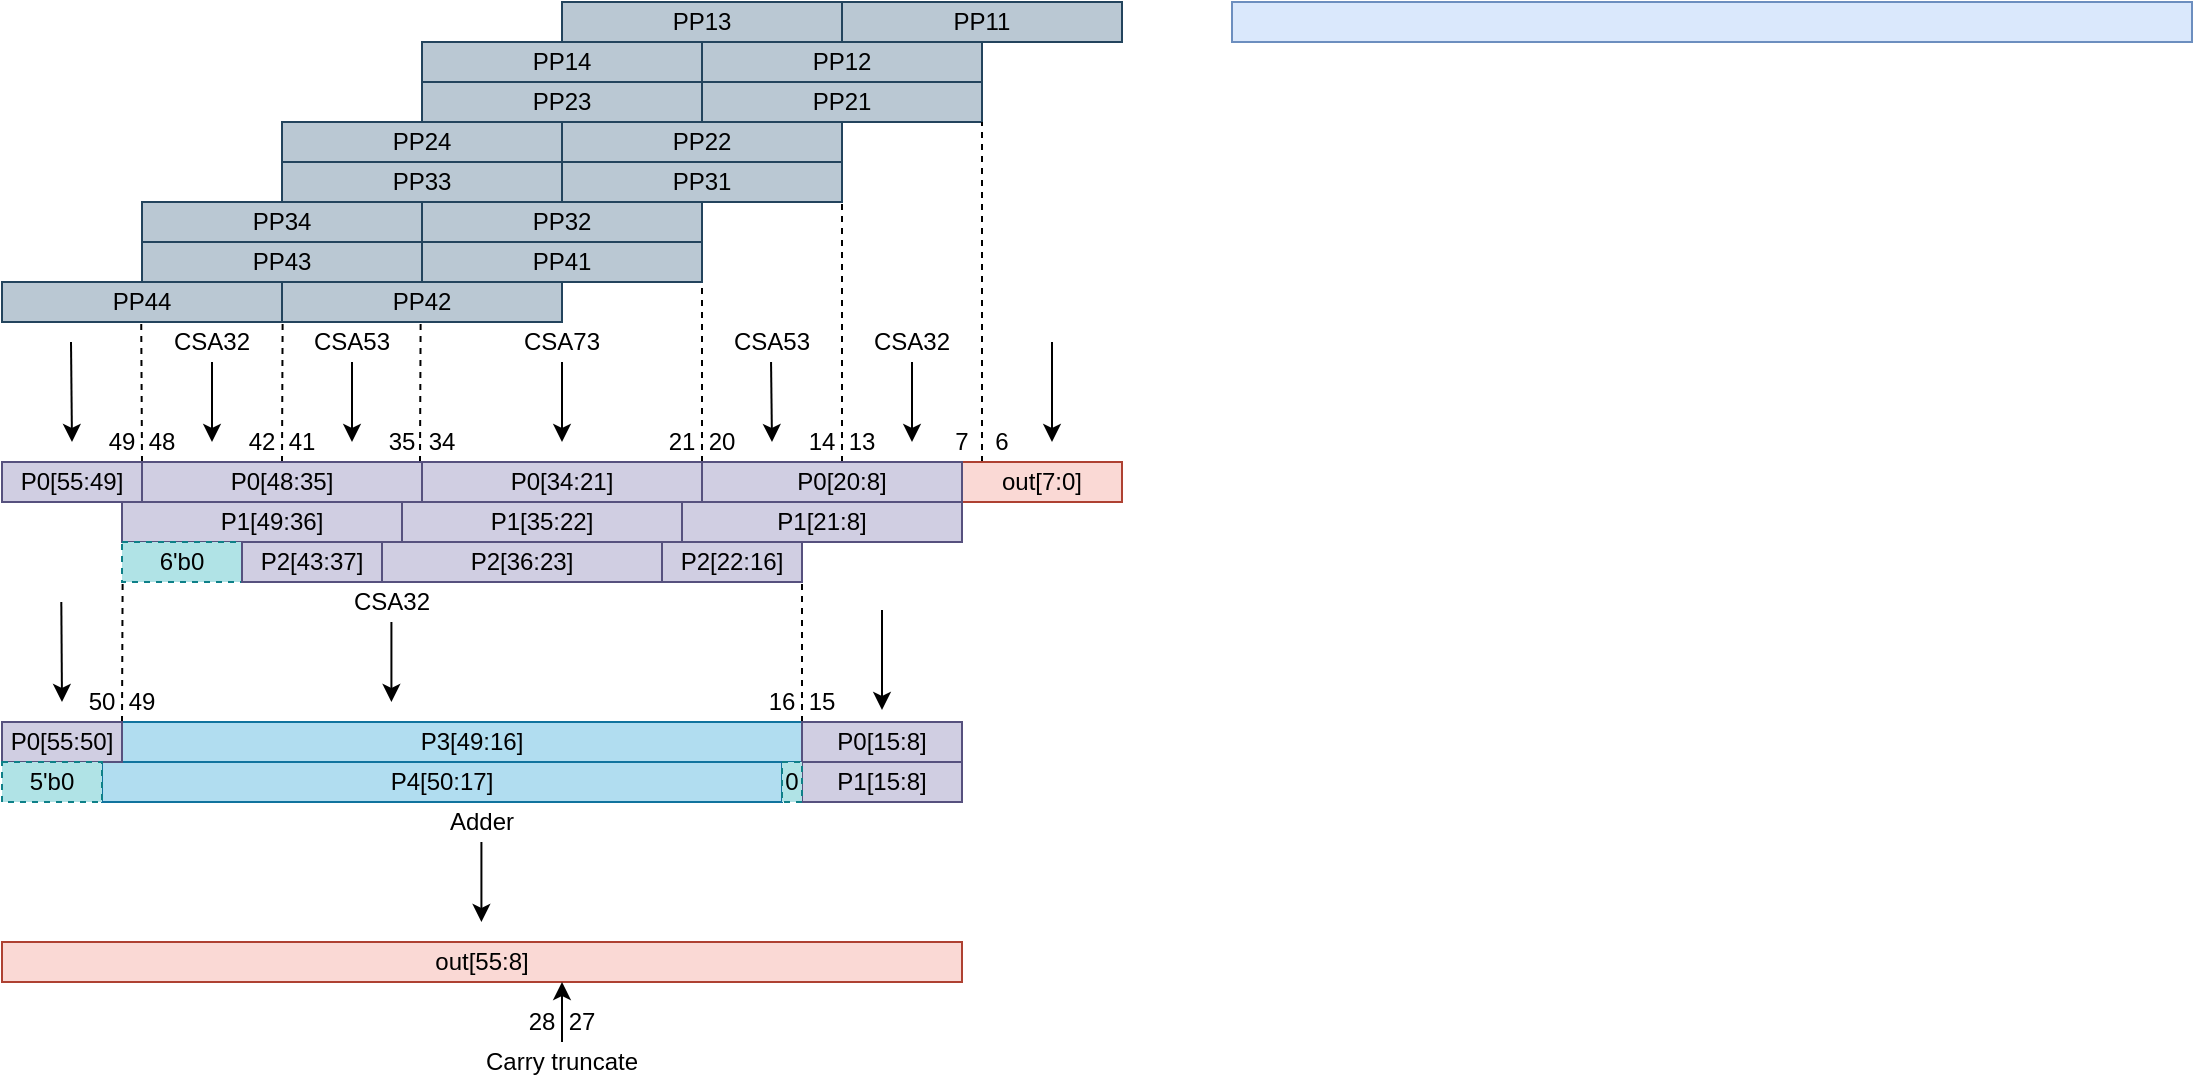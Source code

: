 <mxfile version="13.9.9" type="device"><diagram id="0bR8Zc0k6dtapgLDcP7-" name="第 1 页"><mxGraphModel dx="749" dy="583" grid="1" gridSize="10" guides="1" tooltips="1" connect="1" arrows="1" fold="1" page="1" pageScale="1" pageWidth="1169" pageHeight="827" math="0" shadow="0"><root><mxCell id="0"/><mxCell id="1" parent="0"/><mxCell id="ZTqUE71WVilu3nKMxAqQ-1" value="" style="rounded=0;whiteSpace=wrap;html=1;fillColor=#bac8d3;strokeColor=#23445d;" parent="1" vertex="1"><mxGeometry x="445" y="144" width="140" height="20" as="geometry"/></mxCell><mxCell id="ZTqUE71WVilu3nKMxAqQ-2" value="" style="rounded=0;whiteSpace=wrap;html=1;fillColor=#bac8d3;strokeColor=#23445d;" parent="1" vertex="1"><mxGeometry x="305" y="144" width="140" height="20" as="geometry"/></mxCell><mxCell id="ZTqUE71WVilu3nKMxAqQ-17" value="" style="rounded=0;whiteSpace=wrap;html=1;fillColor=#bac8d3;strokeColor=#23445d;" parent="1" vertex="1"><mxGeometry x="375" y="164" width="140" height="20" as="geometry"/></mxCell><mxCell id="ZTqUE71WVilu3nKMxAqQ-18" value="" style="rounded=0;whiteSpace=wrap;html=1;fillColor=#bac8d3;strokeColor=#23445d;" parent="1" vertex="1"><mxGeometry x="235" y="164" width="140" height="20" as="geometry"/></mxCell><mxCell id="ZTqUE71WVilu3nKMxAqQ-19" value="" style="rounded=0;whiteSpace=wrap;html=1;fillColor=#bac8d3;strokeColor=#23445d;" parent="1" vertex="1"><mxGeometry x="375" y="184" width="140" height="20" as="geometry"/></mxCell><mxCell id="ZTqUE71WVilu3nKMxAqQ-20" value="" style="rounded=0;whiteSpace=wrap;html=1;fillColor=#bac8d3;strokeColor=#23445d;" parent="1" vertex="1"><mxGeometry x="235" y="184" width="140" height="20" as="geometry"/></mxCell><mxCell id="ZTqUE71WVilu3nKMxAqQ-21" value="" style="rounded=0;whiteSpace=wrap;html=1;fillColor=#bac8d3;strokeColor=#23445d;" parent="1" vertex="1"><mxGeometry x="305" y="204" width="140" height="20" as="geometry"/></mxCell><mxCell id="ZTqUE71WVilu3nKMxAqQ-22" value="" style="rounded=0;whiteSpace=wrap;html=1;fillColor=#bac8d3;strokeColor=#23445d;" parent="1" vertex="1"><mxGeometry x="165" y="204" width="140" height="20" as="geometry"/></mxCell><mxCell id="ZTqUE71WVilu3nKMxAqQ-23" value="" style="rounded=0;whiteSpace=wrap;html=1;fillColor=#bac8d3;strokeColor=#23445d;" parent="1" vertex="1"><mxGeometry x="305" y="224" width="140" height="20" as="geometry"/></mxCell><mxCell id="ZTqUE71WVilu3nKMxAqQ-24" value="" style="rounded=0;whiteSpace=wrap;html=1;fillColor=#bac8d3;strokeColor=#23445d;" parent="1" vertex="1"><mxGeometry x="165" y="224" width="140" height="20" as="geometry"/></mxCell><mxCell id="ZTqUE71WVilu3nKMxAqQ-25" value="" style="rounded=0;whiteSpace=wrap;html=1;fillColor=#bac8d3;strokeColor=#23445d;" parent="1" vertex="1"><mxGeometry x="235" y="244" width="140" height="20" as="geometry"/></mxCell><mxCell id="ZTqUE71WVilu3nKMxAqQ-26" value="" style="rounded=0;whiteSpace=wrap;html=1;fillColor=#bac8d3;strokeColor=#23445d;" parent="1" vertex="1"><mxGeometry x="95" y="244" width="140" height="20" as="geometry"/></mxCell><mxCell id="ZTqUE71WVilu3nKMxAqQ-27" value="" style="rounded=0;whiteSpace=wrap;html=1;fillColor=#bac8d3;strokeColor=#23445d;" parent="1" vertex="1"><mxGeometry x="235" y="264" width="140" height="20" as="geometry"/></mxCell><mxCell id="ZTqUE71WVilu3nKMxAqQ-28" value="" style="rounded=0;whiteSpace=wrap;html=1;fillColor=#bac8d3;strokeColor=#23445d;" parent="1" vertex="1"><mxGeometry x="95" y="264" width="140" height="20" as="geometry"/></mxCell><mxCell id="ZTqUE71WVilu3nKMxAqQ-29" value="" style="rounded=0;whiteSpace=wrap;html=1;fillColor=#bac8d3;strokeColor=#23445d;" parent="1" vertex="1"><mxGeometry x="165" y="284" width="140" height="20" as="geometry"/></mxCell><mxCell id="ZTqUE71WVilu3nKMxAqQ-30" value="" style="rounded=0;whiteSpace=wrap;html=1;fillColor=#bac8d3;strokeColor=#23445d;" parent="1" vertex="1"><mxGeometry x="25" y="284" width="140" height="20" as="geometry"/></mxCell><mxCell id="ZTqUE71WVilu3nKMxAqQ-31" value="PP11" style="text;html=1;strokeColor=none;fillColor=none;align=center;verticalAlign=middle;whiteSpace=wrap;rounded=0;" parent="1" vertex="1"><mxGeometry x="495" y="144" width="40" height="20" as="geometry"/></mxCell><mxCell id="ZTqUE71WVilu3nKMxAqQ-32" value="PP13" style="text;html=1;strokeColor=none;fillColor=none;align=center;verticalAlign=middle;whiteSpace=wrap;rounded=0;" parent="1" vertex="1"><mxGeometry x="355" y="144" width="40" height="20" as="geometry"/></mxCell><mxCell id="ZTqUE71WVilu3nKMxAqQ-33" value="PP12" style="text;html=1;strokeColor=none;fillColor=none;align=center;verticalAlign=middle;whiteSpace=wrap;rounded=0;" parent="1" vertex="1"><mxGeometry x="425" y="164" width="40" height="20" as="geometry"/></mxCell><mxCell id="ZTqUE71WVilu3nKMxAqQ-34" value="PP14" style="text;html=1;strokeColor=none;fillColor=none;align=center;verticalAlign=middle;whiteSpace=wrap;rounded=0;" parent="1" vertex="1"><mxGeometry x="285" y="164" width="40" height="20" as="geometry"/></mxCell><mxCell id="ZTqUE71WVilu3nKMxAqQ-35" value="PP21" style="text;html=1;strokeColor=none;fillColor=none;align=center;verticalAlign=middle;whiteSpace=wrap;rounded=0;" parent="1" vertex="1"><mxGeometry x="425" y="184" width="40" height="20" as="geometry"/></mxCell><mxCell id="ZTqUE71WVilu3nKMxAqQ-36" value="PP23" style="text;html=1;strokeColor=none;fillColor=none;align=center;verticalAlign=middle;whiteSpace=wrap;rounded=0;" parent="1" vertex="1"><mxGeometry x="285" y="184" width="40" height="20" as="geometry"/></mxCell><mxCell id="ZTqUE71WVilu3nKMxAqQ-37" value="PP22" style="text;html=1;strokeColor=none;fillColor=none;align=center;verticalAlign=middle;whiteSpace=wrap;rounded=0;" parent="1" vertex="1"><mxGeometry x="355" y="204" width="40" height="20" as="geometry"/></mxCell><mxCell id="ZTqUE71WVilu3nKMxAqQ-38" value="PP24" style="text;html=1;strokeColor=none;fillColor=none;align=center;verticalAlign=middle;whiteSpace=wrap;rounded=0;" parent="1" vertex="1"><mxGeometry x="215" y="204" width="40" height="20" as="geometry"/></mxCell><mxCell id="ZTqUE71WVilu3nKMxAqQ-39" value="PP31" style="text;html=1;strokeColor=none;fillColor=none;align=center;verticalAlign=middle;whiteSpace=wrap;rounded=0;" parent="1" vertex="1"><mxGeometry x="355" y="224" width="40" height="20" as="geometry"/></mxCell><mxCell id="ZTqUE71WVilu3nKMxAqQ-40" value="PP33" style="text;html=1;strokeColor=none;fillColor=none;align=center;verticalAlign=middle;whiteSpace=wrap;rounded=0;" parent="1" vertex="1"><mxGeometry x="215" y="224" width="40" height="20" as="geometry"/></mxCell><mxCell id="ZTqUE71WVilu3nKMxAqQ-41" value="PP32" style="text;html=1;strokeColor=none;fillColor=none;align=center;verticalAlign=middle;whiteSpace=wrap;rounded=0;" parent="1" vertex="1"><mxGeometry x="285" y="244" width="40" height="20" as="geometry"/></mxCell><mxCell id="ZTqUE71WVilu3nKMxAqQ-42" value="PP34" style="text;html=1;strokeColor=none;fillColor=none;align=center;verticalAlign=middle;whiteSpace=wrap;rounded=0;" parent="1" vertex="1"><mxGeometry x="145" y="244" width="40" height="20" as="geometry"/></mxCell><mxCell id="ZTqUE71WVilu3nKMxAqQ-43" value="PP41" style="text;html=1;strokeColor=none;fillColor=none;align=center;verticalAlign=middle;whiteSpace=wrap;rounded=0;" parent="1" vertex="1"><mxGeometry x="285" y="264" width="40" height="20" as="geometry"/></mxCell><mxCell id="ZTqUE71WVilu3nKMxAqQ-44" value="PP43" style="text;html=1;strokeColor=none;fillColor=none;align=center;verticalAlign=middle;whiteSpace=wrap;rounded=0;" parent="1" vertex="1"><mxGeometry x="145" y="264" width="40" height="20" as="geometry"/></mxCell><mxCell id="ZTqUE71WVilu3nKMxAqQ-45" value="PP42" style="text;html=1;strokeColor=none;fillColor=none;align=center;verticalAlign=middle;whiteSpace=wrap;rounded=0;" parent="1" vertex="1"><mxGeometry x="215" y="284" width="40" height="20" as="geometry"/></mxCell><mxCell id="ZTqUE71WVilu3nKMxAqQ-46" value="PP44" style="text;html=1;strokeColor=none;fillColor=none;align=center;verticalAlign=middle;whiteSpace=wrap;rounded=0;" parent="1" vertex="1"><mxGeometry x="75" y="284" width="40" height="20" as="geometry"/></mxCell><mxCell id="ZTqUE71WVilu3nKMxAqQ-47" value="" style="endArrow=classic;html=1;" parent="1" edge="1"><mxGeometry width="50" height="50" relative="1" as="geometry"><mxPoint x="305" y="324" as="sourcePoint"/><mxPoint x="305" y="364" as="targetPoint"/></mxGeometry></mxCell><mxCell id="ZTqUE71WVilu3nKMxAqQ-48" value="" style="endArrow=none;dashed=1;html=1;" parent="1" edge="1"><mxGeometry width="50" height="50" relative="1" as="geometry"><mxPoint x="515" y="374" as="sourcePoint"/><mxPoint x="515" y="204" as="targetPoint"/></mxGeometry></mxCell><mxCell id="ZTqUE71WVilu3nKMxAqQ-49" value="" style="endArrow=none;dashed=1;html=1;" parent="1" edge="1"><mxGeometry width="50" height="50" relative="1" as="geometry"><mxPoint x="445" y="374" as="sourcePoint"/><mxPoint x="445" y="244" as="targetPoint"/></mxGeometry></mxCell><mxCell id="ZTqUE71WVilu3nKMxAqQ-50" value="" style="endArrow=none;dashed=1;html=1;" parent="1" edge="1"><mxGeometry width="50" height="50" relative="1" as="geometry"><mxPoint x="375" y="374" as="sourcePoint"/><mxPoint x="375" y="284" as="targetPoint"/></mxGeometry></mxCell><mxCell id="ZTqUE71WVilu3nKMxAqQ-51" value="" style="endArrow=none;dashed=1;html=1;" parent="1" edge="1"><mxGeometry width="50" height="50" relative="1" as="geometry"><mxPoint x="234" y="374" as="sourcePoint"/><mxPoint x="234.31" y="304" as="targetPoint"/></mxGeometry></mxCell><mxCell id="ZTqUE71WVilu3nKMxAqQ-53" value="" style="endArrow=none;dashed=1;html=1;" parent="1" edge="1"><mxGeometry width="50" height="50" relative="1" as="geometry"><mxPoint x="165" y="374" as="sourcePoint"/><mxPoint x="165.31" y="304" as="targetPoint"/></mxGeometry></mxCell><mxCell id="ZTqUE71WVilu3nKMxAqQ-54" value="" style="endArrow=none;dashed=1;html=1;" parent="1" edge="1"><mxGeometry width="50" height="50" relative="1" as="geometry"><mxPoint x="95" y="374" as="sourcePoint"/><mxPoint x="94.62" y="304" as="targetPoint"/></mxGeometry></mxCell><mxCell id="ZTqUE71WVilu3nKMxAqQ-55" value="" style="rounded=0;whiteSpace=wrap;html=1;fillColor=#fad9d5;strokeColor=#ae4132;" parent="1" vertex="1"><mxGeometry x="505" y="374" width="80" height="20" as="geometry"/></mxCell><mxCell id="ZTqUE71WVilu3nKMxAqQ-56" value="6" style="text;html=1;strokeColor=none;fillColor=none;align=center;verticalAlign=middle;whiteSpace=wrap;rounded=0;" parent="1" vertex="1"><mxGeometry x="515" y="354" width="20" height="20" as="geometry"/></mxCell><mxCell id="ZTqUE71WVilu3nKMxAqQ-57" value="7" style="text;html=1;strokeColor=none;fillColor=none;align=center;verticalAlign=middle;whiteSpace=wrap;rounded=0;" parent="1" vertex="1"><mxGeometry x="495" y="354" width="20" height="20" as="geometry"/></mxCell><mxCell id="ZTqUE71WVilu3nKMxAqQ-59" value="13" style="text;html=1;strokeColor=none;fillColor=none;align=center;verticalAlign=middle;whiteSpace=wrap;rounded=0;" parent="1" vertex="1"><mxGeometry x="445" y="354" width="20" height="20" as="geometry"/></mxCell><mxCell id="ZTqUE71WVilu3nKMxAqQ-60" value="14" style="text;html=1;strokeColor=none;fillColor=none;align=center;verticalAlign=middle;whiteSpace=wrap;rounded=0;" parent="1" vertex="1"><mxGeometry x="425" y="354" width="20" height="20" as="geometry"/></mxCell><mxCell id="ZTqUE71WVilu3nKMxAqQ-61" value="20" style="text;html=1;strokeColor=none;fillColor=none;align=center;verticalAlign=middle;whiteSpace=wrap;rounded=0;" parent="1" vertex="1"><mxGeometry x="375" y="354" width="20" height="20" as="geometry"/></mxCell><mxCell id="ZTqUE71WVilu3nKMxAqQ-62" value="21" style="text;html=1;strokeColor=none;fillColor=none;align=center;verticalAlign=middle;whiteSpace=wrap;rounded=0;" parent="1" vertex="1"><mxGeometry x="355" y="354" width="20" height="20" as="geometry"/></mxCell><mxCell id="ZTqUE71WVilu3nKMxAqQ-65" value="34" style="text;html=1;strokeColor=none;fillColor=none;align=center;verticalAlign=middle;whiteSpace=wrap;rounded=0;" parent="1" vertex="1"><mxGeometry x="235" y="354" width="20" height="20" as="geometry"/></mxCell><mxCell id="ZTqUE71WVilu3nKMxAqQ-66" value="35" style="text;html=1;strokeColor=none;fillColor=none;align=center;verticalAlign=middle;whiteSpace=wrap;rounded=0;" parent="1" vertex="1"><mxGeometry x="215" y="354" width="20" height="20" as="geometry"/></mxCell><mxCell id="ZTqUE71WVilu3nKMxAqQ-67" value="41" style="text;html=1;strokeColor=none;fillColor=none;align=center;verticalAlign=middle;whiteSpace=wrap;rounded=0;" parent="1" vertex="1"><mxGeometry x="165" y="354" width="20" height="20" as="geometry"/></mxCell><mxCell id="ZTqUE71WVilu3nKMxAqQ-68" value="42" style="text;html=1;strokeColor=none;fillColor=none;align=center;verticalAlign=middle;whiteSpace=wrap;rounded=0;" parent="1" vertex="1"><mxGeometry x="145" y="354" width="20" height="20" as="geometry"/></mxCell><mxCell id="ZTqUE71WVilu3nKMxAqQ-69" value="48" style="text;html=1;strokeColor=none;fillColor=none;align=center;verticalAlign=middle;whiteSpace=wrap;rounded=0;" parent="1" vertex="1"><mxGeometry x="95" y="354" width="20" height="20" as="geometry"/></mxCell><mxCell id="ZTqUE71WVilu3nKMxAqQ-70" value="49" style="text;html=1;strokeColor=none;fillColor=none;align=center;verticalAlign=middle;whiteSpace=wrap;rounded=0;" parent="1" vertex="1"><mxGeometry x="75" y="354" width="20" height="20" as="geometry"/></mxCell><mxCell id="ZTqUE71WVilu3nKMxAqQ-71" value="" style="rounded=0;whiteSpace=wrap;html=1;fillColor=#d0cee2;strokeColor=#56517e;" parent="1" vertex="1"><mxGeometry x="375" y="374" width="130" height="20" as="geometry"/></mxCell><mxCell id="ZTqUE71WVilu3nKMxAqQ-72" value="" style="rounded=0;whiteSpace=wrap;html=1;fillColor=#d0cee2;strokeColor=#56517e;" parent="1" vertex="1"><mxGeometry x="235" y="374" width="140" height="20" as="geometry"/></mxCell><mxCell id="ZTqUE71WVilu3nKMxAqQ-73" value="" style="rounded=0;whiteSpace=wrap;html=1;fillColor=#d0cee2;strokeColor=#56517e;" parent="1" vertex="1"><mxGeometry x="365" y="394" width="140" height="20" as="geometry"/></mxCell><mxCell id="ZTqUE71WVilu3nKMxAqQ-74" value="" style="rounded=0;whiteSpace=wrap;html=1;fillColor=#d0cee2;strokeColor=#56517e;" parent="1" vertex="1"><mxGeometry x="225" y="394" width="140" height="20" as="geometry"/></mxCell><mxCell id="ZTqUE71WVilu3nKMxAqQ-75" value="" style="rounded=0;whiteSpace=wrap;html=1;fillColor=#d0cee2;strokeColor=#56517e;" parent="1" vertex="1"><mxGeometry x="215" y="414" width="140" height="20" as="geometry"/></mxCell><mxCell id="ZTqUE71WVilu3nKMxAqQ-76" value="" style="rounded=0;whiteSpace=wrap;html=1;fillColor=#d0cee2;strokeColor=#56517e;" parent="1" vertex="1"><mxGeometry x="95" y="374" width="140" height="20" as="geometry"/></mxCell><mxCell id="ZTqUE71WVilu3nKMxAqQ-77" value="" style="rounded=0;whiteSpace=wrap;html=1;fillColor=#d0cee2;strokeColor=#56517e;" parent="1" vertex="1"><mxGeometry x="85" y="394" width="140" height="20" as="geometry"/></mxCell><mxCell id="ZTqUE71WVilu3nKMxAqQ-78" value="" style="rounded=0;whiteSpace=wrap;html=1;fillColor=#d0cee2;strokeColor=#56517e;" parent="1" vertex="1"><mxGeometry x="25" y="374" width="70" height="20" as="geometry"/></mxCell><mxCell id="ZTqUE71WVilu3nKMxAqQ-79" value="CSA73" style="text;html=1;strokeColor=none;fillColor=none;align=center;verticalAlign=middle;whiteSpace=wrap;rounded=0;" parent="1" vertex="1"><mxGeometry x="285" y="304" width="40" height="20" as="geometry"/></mxCell><mxCell id="ZTqUE71WVilu3nKMxAqQ-80" value="" style="endArrow=classic;html=1;" parent="1" edge="1"><mxGeometry width="50" height="50" relative="1" as="geometry"><mxPoint x="409.52" y="324" as="sourcePoint"/><mxPoint x="410" y="364" as="targetPoint"/></mxGeometry></mxCell><mxCell id="ZTqUE71WVilu3nKMxAqQ-81" value="CSA53" style="text;html=1;strokeColor=none;fillColor=none;align=center;verticalAlign=middle;whiteSpace=wrap;rounded=0;" parent="1" vertex="1"><mxGeometry x="390" y="304" width="40" height="20" as="geometry"/></mxCell><mxCell id="ZTqUE71WVilu3nKMxAqQ-82" value="" style="endArrow=classic;html=1;" parent="1" edge="1"><mxGeometry width="50" height="50" relative="1" as="geometry"><mxPoint x="200" y="324" as="sourcePoint"/><mxPoint x="200" y="364" as="targetPoint"/></mxGeometry></mxCell><mxCell id="ZTqUE71WVilu3nKMxAqQ-83" value="CSA53" style="text;html=1;strokeColor=none;fillColor=none;align=center;verticalAlign=middle;whiteSpace=wrap;rounded=0;" parent="1" vertex="1"><mxGeometry x="180" y="304" width="40" height="20" as="geometry"/></mxCell><mxCell id="ZTqUE71WVilu3nKMxAqQ-84" value="" style="endArrow=classic;html=1;" parent="1" edge="1"><mxGeometry width="50" height="50" relative="1" as="geometry"><mxPoint x="480" y="324" as="sourcePoint"/><mxPoint x="480" y="364" as="targetPoint"/></mxGeometry></mxCell><mxCell id="ZTqUE71WVilu3nKMxAqQ-85" value="CSA32" style="text;html=1;strokeColor=none;fillColor=none;align=center;verticalAlign=middle;whiteSpace=wrap;rounded=0;" parent="1" vertex="1"><mxGeometry x="460" y="304" width="40" height="20" as="geometry"/></mxCell><mxCell id="ZTqUE71WVilu3nKMxAqQ-87" value="" style="endArrow=classic;html=1;" parent="1" edge="1"><mxGeometry width="50" height="50" relative="1" as="geometry"><mxPoint x="130" y="324" as="sourcePoint"/><mxPoint x="130" y="364" as="targetPoint"/></mxGeometry></mxCell><mxCell id="ZTqUE71WVilu3nKMxAqQ-88" value="CSA32" style="text;html=1;strokeColor=none;fillColor=none;align=center;verticalAlign=middle;whiteSpace=wrap;rounded=0;" parent="1" vertex="1"><mxGeometry x="110" y="304" width="40" height="20" as="geometry"/></mxCell><mxCell id="ZTqUE71WVilu3nKMxAqQ-89" value="" style="endArrow=classic;html=1;" parent="1" edge="1"><mxGeometry width="50" height="50" relative="1" as="geometry"><mxPoint x="550" y="314" as="sourcePoint"/><mxPoint x="550" y="364" as="targetPoint"/></mxGeometry></mxCell><mxCell id="ZTqUE71WVilu3nKMxAqQ-90" value="" style="endArrow=classic;html=1;" parent="1" edge="1"><mxGeometry width="50" height="50" relative="1" as="geometry"><mxPoint x="59.5" y="314" as="sourcePoint"/><mxPoint x="60" y="364" as="targetPoint"/></mxGeometry></mxCell><mxCell id="ZTqUE71WVilu3nKMxAqQ-92" value="out[7:0]" style="text;html=1;strokeColor=none;fillColor=none;align=center;verticalAlign=middle;whiteSpace=wrap;rounded=0;" parent="1" vertex="1"><mxGeometry x="525" y="374" width="40" height="20" as="geometry"/></mxCell><mxCell id="ZTqUE71WVilu3nKMxAqQ-93" value="P0[55:49]" style="text;html=1;strokeColor=none;fillColor=none;align=center;verticalAlign=middle;whiteSpace=wrap;rounded=0;" parent="1" vertex="1"><mxGeometry x="40" y="374" width="40" height="20" as="geometry"/></mxCell><mxCell id="ZTqUE71WVilu3nKMxAqQ-94" value="P0[48:35]" style="text;html=1;strokeColor=none;fillColor=none;align=center;verticalAlign=middle;whiteSpace=wrap;rounded=0;" parent="1" vertex="1"><mxGeometry x="145" y="374" width="40" height="20" as="geometry"/></mxCell><mxCell id="ZTqUE71WVilu3nKMxAqQ-95" value="P0[34:21]" style="text;html=1;strokeColor=none;fillColor=none;align=center;verticalAlign=middle;whiteSpace=wrap;rounded=0;" parent="1" vertex="1"><mxGeometry x="284.81" y="374" width="40" height="20" as="geometry"/></mxCell><mxCell id="ZTqUE71WVilu3nKMxAqQ-96" value="P0[20:8]" style="text;html=1;strokeColor=none;fillColor=none;align=center;verticalAlign=middle;whiteSpace=wrap;rounded=0;" parent="1" vertex="1"><mxGeometry x="425" y="374" width="40" height="20" as="geometry"/></mxCell><mxCell id="ZTqUE71WVilu3nKMxAqQ-97" value="P1[49:36]" style="text;html=1;strokeColor=none;fillColor=none;align=center;verticalAlign=middle;whiteSpace=wrap;rounded=0;" parent="1" vertex="1"><mxGeometry x="139.81" y="394" width="40" height="20" as="geometry"/></mxCell><mxCell id="ZTqUE71WVilu3nKMxAqQ-98" value="P1[35:22]" style="text;html=1;strokeColor=none;fillColor=none;align=center;verticalAlign=middle;whiteSpace=wrap;rounded=0;" parent="1" vertex="1"><mxGeometry x="275" y="394" width="40" height="20" as="geometry"/></mxCell><mxCell id="ZTqUE71WVilu3nKMxAqQ-99" value="P1[21:8]" style="text;html=1;strokeColor=none;fillColor=none;align=center;verticalAlign=middle;whiteSpace=wrap;rounded=0;" parent="1" vertex="1"><mxGeometry x="415" y="394" width="40" height="20" as="geometry"/></mxCell><mxCell id="ZTqUE71WVilu3nKMxAqQ-100" value="P2[36:23]" style="text;html=1;strokeColor=none;fillColor=none;align=center;verticalAlign=middle;whiteSpace=wrap;rounded=0;" parent="1" vertex="1"><mxGeometry x="265" y="414" width="40" height="20" as="geometry"/></mxCell><mxCell id="ZTqUE71WVilu3nKMxAqQ-101" value="" style="endArrow=none;dashed=1;html=1;" parent="1" edge="1"><mxGeometry width="50" height="50" relative="1" as="geometry"><mxPoint x="85" y="504" as="sourcePoint"/><mxPoint x="85.31" y="434" as="targetPoint"/></mxGeometry></mxCell><mxCell id="ZTqUE71WVilu3nKMxAqQ-102" value="" style="endArrow=none;dashed=1;html=1;" parent="1" edge="1"><mxGeometry width="50" height="50" relative="1" as="geometry"><mxPoint x="425" y="504" as="sourcePoint"/><mxPoint x="425" y="434" as="targetPoint"/></mxGeometry></mxCell><mxCell id="ZTqUE71WVilu3nKMxAqQ-103" value="" style="rounded=0;whiteSpace=wrap;html=1;dashed=1;fillColor=#b0e3e6;strokeColor=#0e8088;" parent="1" vertex="1"><mxGeometry x="85" y="414" width="60" height="20" as="geometry"/></mxCell><mxCell id="ZTqUE71WVilu3nKMxAqQ-104" value="6'b0" style="text;html=1;strokeColor=none;fillColor=none;align=center;verticalAlign=middle;whiteSpace=wrap;rounded=0;dashed=1;" parent="1" vertex="1"><mxGeometry x="95" y="414" width="40" height="20" as="geometry"/></mxCell><mxCell id="ZTqUE71WVilu3nKMxAqQ-105" value="" style="rounded=0;whiteSpace=wrap;html=1;fillColor=#b1ddf0;strokeColor=#10739e;" parent="1" vertex="1"><mxGeometry x="85" y="504" width="340" height="20" as="geometry"/></mxCell><mxCell id="ZTqUE71WVilu3nKMxAqQ-106" value="" style="rounded=0;whiteSpace=wrap;html=1;fillColor=#b1ddf0;strokeColor=#10739e;" parent="1" vertex="1"><mxGeometry x="75" y="524" width="340" height="20" as="geometry"/></mxCell><mxCell id="ZTqUE71WVilu3nKMxAqQ-108" value="" style="rounded=0;whiteSpace=wrap;html=1;fillColor=#d0cee2;strokeColor=#56517e;" parent="1" vertex="1"><mxGeometry x="425" y="504" width="80" height="20" as="geometry"/></mxCell><mxCell id="ZTqUE71WVilu3nKMxAqQ-109" value="" style="rounded=0;whiteSpace=wrap;html=1;fillColor=#d0cee2;strokeColor=#56517e;" parent="1" vertex="1"><mxGeometry x="425" y="524" width="80" height="20" as="geometry"/></mxCell><mxCell id="ZTqUE71WVilu3nKMxAqQ-110" value="" style="rounded=0;whiteSpace=wrap;html=1;dashed=1;fillColor=#b0e3e6;strokeColor=#0e8088;" parent="1" vertex="1"><mxGeometry x="415" y="524" width="10" height="20" as="geometry"/></mxCell><mxCell id="ZTqUE71WVilu3nKMxAqQ-111" value="" style="rounded=0;whiteSpace=wrap;html=1;fillColor=#d0cee2;strokeColor=#56517e;" parent="1" vertex="1"><mxGeometry x="25" y="504" width="60" height="20" as="geometry"/></mxCell><mxCell id="ZTqUE71WVilu3nKMxAqQ-113" value="" style="rounded=0;whiteSpace=wrap;html=1;dashed=1;fillColor=#b0e3e6;strokeColor=#0e8088;" parent="1" vertex="1"><mxGeometry x="25" y="524" width="50" height="20" as="geometry"/></mxCell><mxCell id="ZTqUE71WVilu3nKMxAqQ-115" value="" style="endArrow=classic;html=1;" parent="1" edge="1"><mxGeometry width="50" height="50" relative="1" as="geometry"><mxPoint x="219.71" y="454" as="sourcePoint"/><mxPoint x="219.71" y="494" as="targetPoint"/></mxGeometry></mxCell><mxCell id="ZTqUE71WVilu3nKMxAqQ-116" value="CSA32" style="text;html=1;strokeColor=none;fillColor=none;align=center;verticalAlign=middle;whiteSpace=wrap;rounded=0;" parent="1" vertex="1"><mxGeometry x="200" y="434" width="40" height="20" as="geometry"/></mxCell><mxCell id="ZTqUE71WVilu3nKMxAqQ-117" value="" style="endArrow=classic;html=1;" parent="1" edge="1"><mxGeometry width="50" height="50" relative="1" as="geometry"><mxPoint x="264.71" y="564" as="sourcePoint"/><mxPoint x="264.71" y="604" as="targetPoint"/></mxGeometry></mxCell><mxCell id="ZTqUE71WVilu3nKMxAqQ-118" value="Adder" style="text;html=1;strokeColor=none;fillColor=none;align=center;verticalAlign=middle;whiteSpace=wrap;rounded=0;" parent="1" vertex="1"><mxGeometry x="245" y="544" width="40" height="20" as="geometry"/></mxCell><mxCell id="ZTqUE71WVilu3nKMxAqQ-121" value="out[55:8]" style="rounded=0;whiteSpace=wrap;html=1;fillColor=#fad9d5;strokeColor=#ae4132;" parent="1" vertex="1"><mxGeometry x="25" y="614" width="480" height="20" as="geometry"/></mxCell><mxCell id="ZTqUE71WVilu3nKMxAqQ-122" value="" style="endArrow=classic;html=1;" parent="1" edge="1"><mxGeometry width="50" height="50" relative="1" as="geometry"><mxPoint x="54.66" y="444" as="sourcePoint"/><mxPoint x="55" y="494" as="targetPoint"/></mxGeometry></mxCell><mxCell id="ZTqUE71WVilu3nKMxAqQ-123" value="" style="endArrow=classic;html=1;" parent="1" edge="1"><mxGeometry width="50" height="50" relative="1" as="geometry"><mxPoint x="465" y="448" as="sourcePoint"/><mxPoint x="465" y="498" as="targetPoint"/></mxGeometry></mxCell><mxCell id="ZTqUE71WVilu3nKMxAqQ-124" value="P0[15:8]" style="text;html=1;strokeColor=none;fillColor=none;align=center;verticalAlign=middle;whiteSpace=wrap;rounded=0;" parent="1" vertex="1"><mxGeometry x="445" y="504" width="40" height="20" as="geometry"/></mxCell><mxCell id="ZTqUE71WVilu3nKMxAqQ-125" value="P3[49:16]" style="text;html=1;strokeColor=none;fillColor=none;align=center;verticalAlign=middle;whiteSpace=wrap;rounded=0;" parent="1" vertex="1"><mxGeometry x="240" y="504" width="40" height="20" as="geometry"/></mxCell><mxCell id="ZTqUE71WVilu3nKMxAqQ-126" value="P1[15:8]" style="text;html=1;strokeColor=none;fillColor=none;align=center;verticalAlign=middle;whiteSpace=wrap;rounded=0;" parent="1" vertex="1"><mxGeometry x="445" y="524" width="40" height="20" as="geometry"/></mxCell><mxCell id="ZTqUE71WVilu3nKMxAqQ-127" value="P4[50:17]" style="text;html=1;strokeColor=none;fillColor=none;align=center;verticalAlign=middle;whiteSpace=wrap;rounded=0;" parent="1" vertex="1"><mxGeometry x="225" y="524" width="40" height="20" as="geometry"/></mxCell><mxCell id="ZTqUE71WVilu3nKMxAqQ-128" value="P0[55:50]" style="text;html=1;strokeColor=none;fillColor=none;align=center;verticalAlign=middle;whiteSpace=wrap;rounded=0;" parent="1" vertex="1"><mxGeometry x="35" y="504" width="40" height="20" as="geometry"/></mxCell><mxCell id="ZTqUE71WVilu3nKMxAqQ-129" value="0" style="text;html=1;strokeColor=none;fillColor=none;align=center;verticalAlign=middle;whiteSpace=wrap;rounded=0;dashed=1;" parent="1" vertex="1"><mxGeometry x="410" y="524" width="20" height="20" as="geometry"/></mxCell><mxCell id="ZTqUE71WVilu3nKMxAqQ-130" value="5'b0" style="text;html=1;strokeColor=none;fillColor=none;align=center;verticalAlign=middle;whiteSpace=wrap;rounded=0;dashed=1;" parent="1" vertex="1"><mxGeometry x="30" y="524" width="40" height="20" as="geometry"/></mxCell><mxCell id="ZTqUE71WVilu3nKMxAqQ-131" value="15" style="text;html=1;strokeColor=none;fillColor=none;align=center;verticalAlign=middle;whiteSpace=wrap;rounded=0;" parent="1" vertex="1"><mxGeometry x="425" y="484" width="20" height="20" as="geometry"/></mxCell><mxCell id="ZTqUE71WVilu3nKMxAqQ-132" value="16" style="text;html=1;strokeColor=none;fillColor=none;align=center;verticalAlign=middle;whiteSpace=wrap;rounded=0;" parent="1" vertex="1"><mxGeometry x="405" y="484" width="20" height="20" as="geometry"/></mxCell><mxCell id="ZTqUE71WVilu3nKMxAqQ-135" value="49" style="text;html=1;strokeColor=none;fillColor=none;align=center;verticalAlign=middle;whiteSpace=wrap;rounded=0;" parent="1" vertex="1"><mxGeometry x="85" y="484" width="20" height="20" as="geometry"/></mxCell><mxCell id="ZTqUE71WVilu3nKMxAqQ-136" value="50" style="text;html=1;strokeColor=none;fillColor=none;align=center;verticalAlign=middle;whiteSpace=wrap;rounded=0;" parent="1" vertex="1"><mxGeometry x="65" y="484" width="20" height="20" as="geometry"/></mxCell><mxCell id="ZTqUE71WVilu3nKMxAqQ-137" value="" style="endArrow=classic;html=1;" parent="1" edge="1"><mxGeometry width="50" height="50" relative="1" as="geometry"><mxPoint x="305" y="664" as="sourcePoint"/><mxPoint x="305" y="634" as="targetPoint"/></mxGeometry></mxCell><mxCell id="ZTqUE71WVilu3nKMxAqQ-138" value="Carry truncate" style="text;html=1;strokeColor=none;fillColor=none;align=center;verticalAlign=middle;whiteSpace=wrap;rounded=0;dashed=1;" parent="1" vertex="1"><mxGeometry x="265" y="664" width="80" height="20" as="geometry"/></mxCell><mxCell id="ZTqUE71WVilu3nKMxAqQ-140" value="27" style="text;html=1;strokeColor=none;fillColor=none;align=center;verticalAlign=middle;whiteSpace=wrap;rounded=0;" parent="1" vertex="1"><mxGeometry x="304.81" y="644" width="20" height="20" as="geometry"/></mxCell><mxCell id="ZTqUE71WVilu3nKMxAqQ-141" value="28" style="text;html=1;strokeColor=none;fillColor=none;align=center;verticalAlign=middle;whiteSpace=wrap;rounded=0;" parent="1" vertex="1"><mxGeometry x="284.81" y="644" width="20" height="20" as="geometry"/></mxCell><mxCell id="10OvTuNV0lYD4efp3lNc-1" value="" style="rounded=0;whiteSpace=wrap;html=1;fillColor=#d0cee2;strokeColor=#56517e;" vertex="1" parent="1"><mxGeometry x="355" y="414" width="70" height="20" as="geometry"/></mxCell><mxCell id="10OvTuNV0lYD4efp3lNc-3" value="" style="rounded=0;whiteSpace=wrap;html=1;fillColor=#d0cee2;strokeColor=#56517e;" vertex="1" parent="1"><mxGeometry x="145" y="414" width="70" height="20" as="geometry"/></mxCell><mxCell id="10OvTuNV0lYD4efp3lNc-4" value="P2[43:37]" style="text;html=1;strokeColor=none;fillColor=none;align=center;verticalAlign=middle;whiteSpace=wrap;rounded=0;" vertex="1" parent="1"><mxGeometry x="160" y="414" width="40" height="20" as="geometry"/></mxCell><mxCell id="10OvTuNV0lYD4efp3lNc-5" value="P2[22:16]" style="text;html=1;strokeColor=none;fillColor=none;align=center;verticalAlign=middle;whiteSpace=wrap;rounded=0;" vertex="1" parent="1"><mxGeometry x="370" y="414" width="40" height="20" as="geometry"/></mxCell><mxCell id="10OvTuNV0lYD4efp3lNc-7" value="" style="rounded=0;whiteSpace=wrap;html=1;fillColor=#dae8fc;strokeColor=#6c8ebf;" vertex="1" parent="1"><mxGeometry x="640" y="144" width="480" height="20" as="geometry"/></mxCell></root></mxGraphModel></diagram></mxfile>